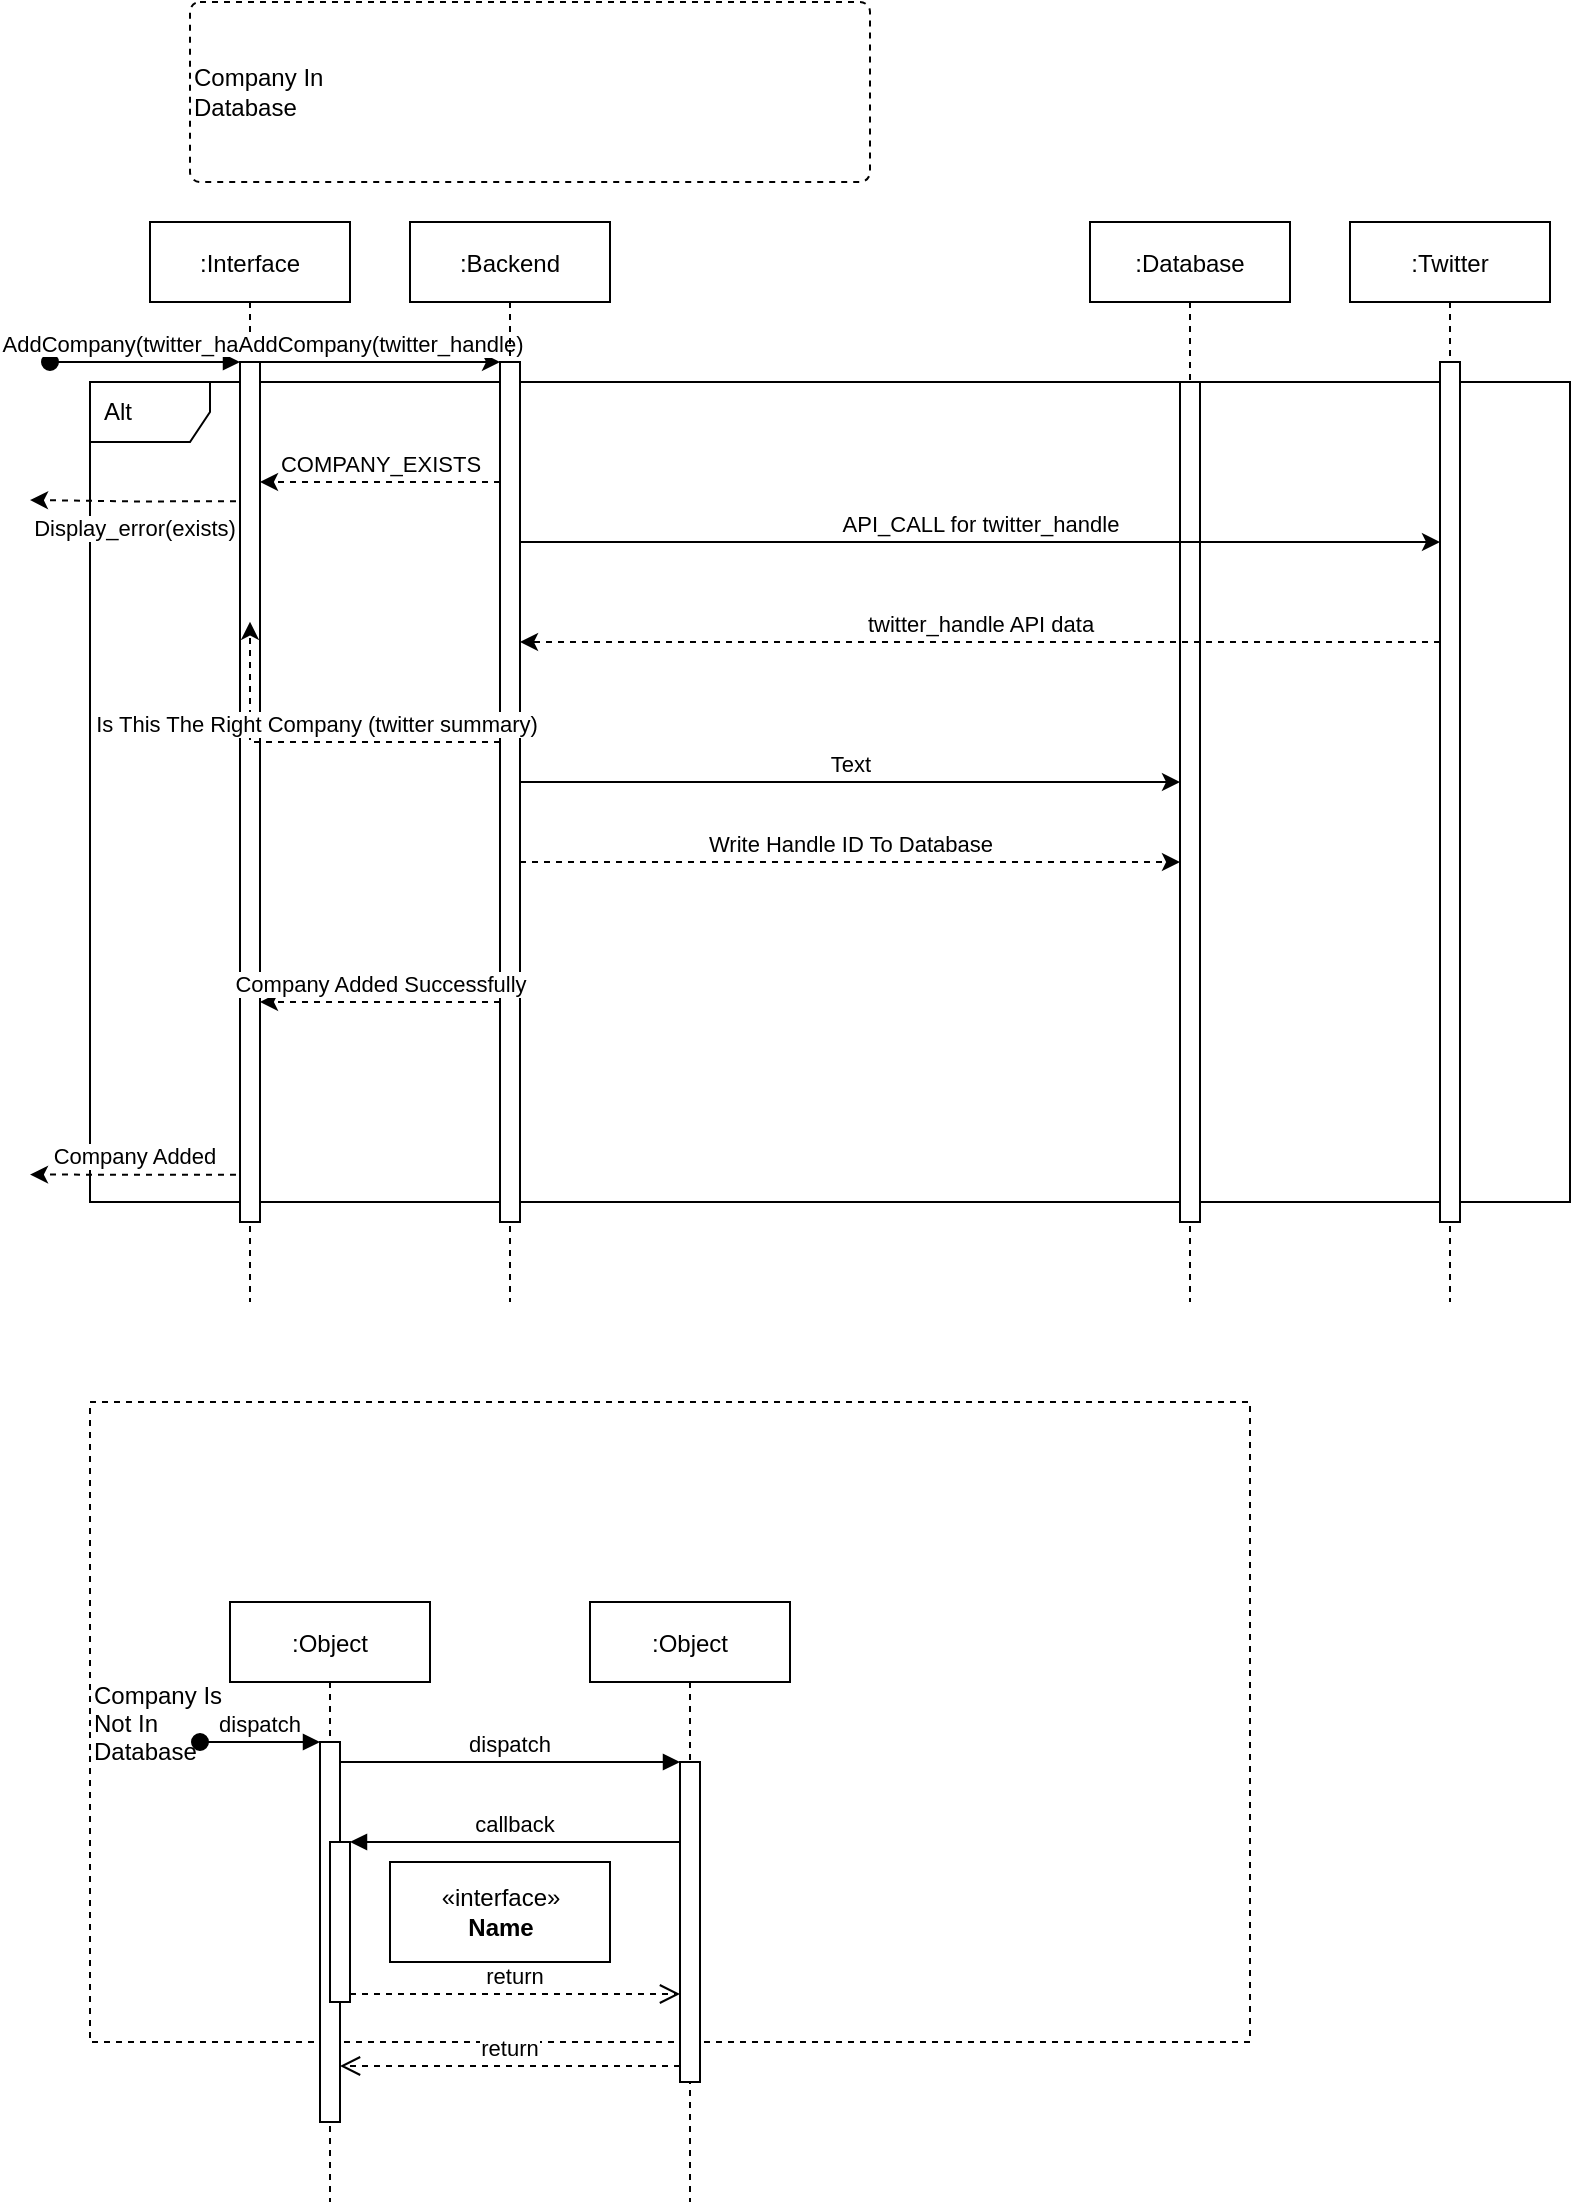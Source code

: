 <mxfile version="20.3.7" type="github">
  <diagram id="fekZhN-9DIX1WIRX_lU1" name="Page-1">
    <mxGraphModel dx="981" dy="1626" grid="1" gridSize="10" guides="1" tooltips="1" connect="1" arrows="1" fold="1" page="1" pageScale="1" pageWidth="850" pageHeight="1100" math="0" shadow="0">
      <root>
        <mxCell id="0" />
        <mxCell id="1" parent="0" />
        <mxCell id="9bxA_ej-zrlDuutFUla0-30" value="Alt" style="shape=umlFrame;whiteSpace=wrap;html=1;width=60;height=30;boundedLbl=1;verticalAlign=middle;align=left;spacingLeft=5;" vertex="1" parent="1">
          <mxGeometry x="70" y="150" width="740" height="410" as="geometry" />
        </mxCell>
        <mxCell id="9bxA_ej-zrlDuutFUla0-39" value="Company Is &#xa;Not In &#xa;Database" style="fontStyle=0;dashed=1;align=left;" vertex="1" parent="1">
          <mxGeometry x="70" y="660" width="580" height="320" as="geometry" />
        </mxCell>
        <mxCell id="9bxA_ej-zrlDuutFUla0-35" value="Company In &lt;br&gt;Database" style="html=1;align=left;verticalAlign=middle;rounded=1;absoluteArcSize=1;arcSize=10;dashed=1;" vertex="1" parent="1">
          <mxGeometry x="120" y="-40" width="340" height="90" as="geometry" />
        </mxCell>
        <mxCell id="9bxA_ej-zrlDuutFUla0-1" value=":Object" style="shape=umlLifeline;perimeter=lifelinePerimeter;container=1;collapsible=0;recursiveResize=0;rounded=0;shadow=0;strokeWidth=1;" vertex="1" parent="1">
          <mxGeometry x="140" y="760" width="100" height="300" as="geometry" />
        </mxCell>
        <mxCell id="9bxA_ej-zrlDuutFUla0-2" value="" style="points=[];perimeter=orthogonalPerimeter;rounded=0;shadow=0;strokeWidth=1;" vertex="1" parent="9bxA_ej-zrlDuutFUla0-1">
          <mxGeometry x="45" y="70" width="10" height="190" as="geometry" />
        </mxCell>
        <mxCell id="9bxA_ej-zrlDuutFUla0-3" value="dispatch" style="verticalAlign=bottom;startArrow=oval;endArrow=block;startSize=8;shadow=0;strokeWidth=1;" edge="1" parent="9bxA_ej-zrlDuutFUla0-1" target="9bxA_ej-zrlDuutFUla0-2">
          <mxGeometry relative="1" as="geometry">
            <mxPoint x="-15" y="70" as="sourcePoint" />
          </mxGeometry>
        </mxCell>
        <mxCell id="9bxA_ej-zrlDuutFUla0-4" value="" style="points=[];perimeter=orthogonalPerimeter;rounded=0;shadow=0;strokeWidth=1;" vertex="1" parent="9bxA_ej-zrlDuutFUla0-1">
          <mxGeometry x="50" y="120" width="10" height="80" as="geometry" />
        </mxCell>
        <mxCell id="9bxA_ej-zrlDuutFUla0-5" value=":Object" style="shape=umlLifeline;perimeter=lifelinePerimeter;container=1;collapsible=0;recursiveResize=0;rounded=0;shadow=0;strokeWidth=1;" vertex="1" parent="1">
          <mxGeometry x="320" y="760" width="100" height="300" as="geometry" />
        </mxCell>
        <mxCell id="9bxA_ej-zrlDuutFUla0-6" value="" style="points=[];perimeter=orthogonalPerimeter;rounded=0;shadow=0;strokeWidth=1;" vertex="1" parent="9bxA_ej-zrlDuutFUla0-5">
          <mxGeometry x="45" y="80" width="10" height="160" as="geometry" />
        </mxCell>
        <mxCell id="9bxA_ej-zrlDuutFUla0-7" value="return" style="verticalAlign=bottom;endArrow=open;dashed=1;endSize=8;exitX=0;exitY=0.95;shadow=0;strokeWidth=1;" edge="1" parent="1" source="9bxA_ej-zrlDuutFUla0-6" target="9bxA_ej-zrlDuutFUla0-2">
          <mxGeometry relative="1" as="geometry">
            <mxPoint x="295" y="916" as="targetPoint" />
          </mxGeometry>
        </mxCell>
        <mxCell id="9bxA_ej-zrlDuutFUla0-8" value="dispatch" style="verticalAlign=bottom;endArrow=block;entryX=0;entryY=0;shadow=0;strokeWidth=1;" edge="1" parent="1" source="9bxA_ej-zrlDuutFUla0-2" target="9bxA_ej-zrlDuutFUla0-6">
          <mxGeometry relative="1" as="geometry">
            <mxPoint x="295" y="840" as="sourcePoint" />
          </mxGeometry>
        </mxCell>
        <mxCell id="9bxA_ej-zrlDuutFUla0-9" value="callback" style="verticalAlign=bottom;endArrow=block;entryX=1;entryY=0;shadow=0;strokeWidth=1;" edge="1" parent="1" source="9bxA_ej-zrlDuutFUla0-6" target="9bxA_ej-zrlDuutFUla0-4">
          <mxGeometry relative="1" as="geometry">
            <mxPoint x="260" y="880" as="sourcePoint" />
          </mxGeometry>
        </mxCell>
        <mxCell id="9bxA_ej-zrlDuutFUla0-10" value="return" style="verticalAlign=bottom;endArrow=open;dashed=1;endSize=8;exitX=1;exitY=0.95;shadow=0;strokeWidth=1;" edge="1" parent="1" source="9bxA_ej-zrlDuutFUla0-4" target="9bxA_ej-zrlDuutFUla0-6">
          <mxGeometry relative="1" as="geometry">
            <mxPoint x="260" y="937" as="targetPoint" />
          </mxGeometry>
        </mxCell>
        <mxCell id="9bxA_ej-zrlDuutFUla0-11" value="&amp;laquo;interface&amp;raquo;&lt;br&gt;&lt;b&gt;Name&lt;/b&gt;" style="html=1;" vertex="1" parent="1">
          <mxGeometry x="220" y="890" width="110" height="50" as="geometry" />
        </mxCell>
        <mxCell id="9bxA_ej-zrlDuutFUla0-12" value=":Interface" style="shape=umlLifeline;perimeter=lifelinePerimeter;container=1;collapsible=0;recursiveResize=0;rounded=0;shadow=0;strokeWidth=1;" vertex="1" parent="1">
          <mxGeometry x="100" y="70" width="100" height="540" as="geometry" />
        </mxCell>
        <mxCell id="9bxA_ej-zrlDuutFUla0-13" value="" style="points=[];perimeter=orthogonalPerimeter;rounded=0;shadow=0;strokeWidth=1;" vertex="1" parent="9bxA_ej-zrlDuutFUla0-12">
          <mxGeometry x="45" y="70" width="10" height="430" as="geometry" />
        </mxCell>
        <mxCell id="9bxA_ej-zrlDuutFUla0-14" value="AddCompany(twitter_handle)" style="verticalAlign=bottom;startArrow=oval;endArrow=block;startSize=8;shadow=0;strokeWidth=1;" edge="1" parent="9bxA_ej-zrlDuutFUla0-12" target="9bxA_ej-zrlDuutFUla0-13">
          <mxGeometry relative="1" as="geometry">
            <mxPoint x="-50" y="70" as="sourcePoint" />
          </mxGeometry>
        </mxCell>
        <mxCell id="9bxA_ej-zrlDuutFUla0-20" value=":Database" style="shape=umlLifeline;perimeter=lifelinePerimeter;container=1;collapsible=0;recursiveResize=0;rounded=0;shadow=0;strokeWidth=1;" vertex="1" parent="1">
          <mxGeometry x="570" y="70" width="100" height="540" as="geometry" />
        </mxCell>
        <mxCell id="9bxA_ej-zrlDuutFUla0-21" value="" style="points=[];perimeter=orthogonalPerimeter;rounded=0;shadow=0;strokeWidth=1;" vertex="1" parent="9bxA_ej-zrlDuutFUla0-20">
          <mxGeometry x="45" y="80" width="10" height="420" as="geometry" />
        </mxCell>
        <mxCell id="9bxA_ej-zrlDuutFUla0-29" value="AddCompany(twitter_handle)" style="edgeStyle=orthogonalEdgeStyle;rounded=0;orthogonalLoop=1;jettySize=auto;html=1;startArrow=none;startFill=0;endArrow=classic;endFill=1;labelPosition=center;verticalLabelPosition=top;align=center;verticalAlign=bottom;" edge="1" parent="1" source="9bxA_ej-zrlDuutFUla0-13" target="9bxA_ej-zrlDuutFUla0-41">
          <mxGeometry relative="1" as="geometry">
            <mxPoint x="300" y="140" as="targetPoint" />
            <Array as="points">
              <mxPoint x="240" y="140" />
              <mxPoint x="240" y="140" />
            </Array>
          </mxGeometry>
        </mxCell>
        <mxCell id="9bxA_ej-zrlDuutFUla0-37" value="COMPANY_EXISTS" style="edgeStyle=orthogonalEdgeStyle;rounded=0;orthogonalLoop=1;jettySize=auto;html=1;startArrow=none;startFill=0;endArrow=classic;endFill=1;dashed=1;labelPosition=center;verticalLabelPosition=top;align=center;verticalAlign=bottom;" edge="1" parent="1" source="9bxA_ej-zrlDuutFUla0-41" target="9bxA_ej-zrlDuutFUla0-13">
          <mxGeometry relative="1" as="geometry">
            <Array as="points">
              <mxPoint x="250" y="200" />
              <mxPoint x="250" y="200" />
            </Array>
          </mxGeometry>
        </mxCell>
        <mxCell id="9bxA_ej-zrlDuutFUla0-38" value="Display_error(exists)" style="edgeStyle=orthogonalEdgeStyle;rounded=0;orthogonalLoop=1;jettySize=auto;html=1;dashed=1;startArrow=none;startFill=0;endArrow=classic;endFill=1;labelPosition=center;verticalLabelPosition=bottom;align=center;verticalAlign=top;exitX=-0.2;exitY=0.162;exitDx=0;exitDy=0;exitPerimeter=0;" edge="1" parent="1" source="9bxA_ej-zrlDuutFUla0-13">
          <mxGeometry relative="1" as="geometry">
            <mxPoint x="40" y="209" as="targetPoint" />
            <Array as="points">
              <mxPoint x="91" y="210" />
            </Array>
          </mxGeometry>
        </mxCell>
        <mxCell id="9bxA_ej-zrlDuutFUla0-40" value=":Backend" style="shape=umlLifeline;perimeter=lifelinePerimeter;container=1;collapsible=0;recursiveResize=0;rounded=0;shadow=0;strokeWidth=1;" vertex="1" parent="1">
          <mxGeometry x="230" y="70" width="100" height="540" as="geometry" />
        </mxCell>
        <mxCell id="9bxA_ej-zrlDuutFUla0-41" value="" style="points=[];perimeter=orthogonalPerimeter;rounded=0;shadow=0;strokeWidth=1;" vertex="1" parent="9bxA_ej-zrlDuutFUla0-40">
          <mxGeometry x="45" y="70" width="10" height="430" as="geometry" />
        </mxCell>
        <mxCell id="9bxA_ej-zrlDuutFUla0-43" value=":Twitter" style="shape=umlLifeline;perimeter=lifelinePerimeter;container=1;collapsible=0;recursiveResize=0;rounded=0;shadow=0;strokeWidth=1;" vertex="1" parent="1">
          <mxGeometry x="700" y="70" width="100" height="540" as="geometry" />
        </mxCell>
        <mxCell id="9bxA_ej-zrlDuutFUla0-44" value="" style="points=[];perimeter=orthogonalPerimeter;rounded=0;shadow=0;strokeWidth=1;" vertex="1" parent="9bxA_ej-zrlDuutFUla0-43">
          <mxGeometry x="45" y="70" width="10" height="430" as="geometry" />
        </mxCell>
        <mxCell id="9bxA_ej-zrlDuutFUla0-45" value="API_CALL for twitter_handle" style="edgeStyle=orthogonalEdgeStyle;rounded=0;orthogonalLoop=1;jettySize=auto;html=1;startArrow=none;startFill=0;endArrow=classic;endFill=1;labelPosition=center;verticalLabelPosition=top;align=center;verticalAlign=bottom;" edge="1" parent="1" source="9bxA_ej-zrlDuutFUla0-41" target="9bxA_ej-zrlDuutFUla0-44">
          <mxGeometry relative="1" as="geometry">
            <mxPoint x="480" y="270" as="sourcePoint" />
            <Array as="points">
              <mxPoint x="370" y="230" />
              <mxPoint x="370" y="230" />
            </Array>
          </mxGeometry>
        </mxCell>
        <mxCell id="9bxA_ej-zrlDuutFUla0-46" value="twitter_handle API data" style="edgeStyle=orthogonalEdgeStyle;rounded=0;orthogonalLoop=1;jettySize=auto;html=1;startArrow=none;startFill=0;endArrow=classic;endFill=1;dashed=1;labelPosition=center;verticalLabelPosition=top;align=center;verticalAlign=bottom;" edge="1" parent="1" source="9bxA_ej-zrlDuutFUla0-44" target="9bxA_ej-zrlDuutFUla0-41">
          <mxGeometry relative="1" as="geometry">
            <Array as="points">
              <mxPoint x="400" y="280" />
              <mxPoint x="400" y="280" />
            </Array>
          </mxGeometry>
        </mxCell>
        <mxCell id="9bxA_ej-zrlDuutFUla0-47" value="Write Handle ID To Database" style="edgeStyle=orthogonalEdgeStyle;rounded=0;orthogonalLoop=1;jettySize=auto;html=1;dashed=1;startArrow=none;startFill=0;endArrow=classic;endFill=1;labelPosition=center;verticalLabelPosition=top;align=center;verticalAlign=bottom;" edge="1" parent="1" source="9bxA_ej-zrlDuutFUla0-41" target="9bxA_ej-zrlDuutFUla0-21">
          <mxGeometry relative="1" as="geometry">
            <Array as="points">
              <mxPoint x="390" y="390" />
              <mxPoint x="390" y="390" />
            </Array>
          </mxGeometry>
        </mxCell>
        <mxCell id="9bxA_ej-zrlDuutFUla0-48" value="Company Added Successfully" style="edgeStyle=orthogonalEdgeStyle;rounded=0;orthogonalLoop=1;jettySize=auto;html=1;dashed=1;startArrow=none;startFill=0;endArrow=classic;endFill=1;labelPosition=center;verticalLabelPosition=top;align=center;verticalAlign=bottom;" edge="1" parent="1" source="9bxA_ej-zrlDuutFUla0-41" target="9bxA_ej-zrlDuutFUla0-13">
          <mxGeometry relative="1" as="geometry">
            <Array as="points">
              <mxPoint x="210" y="460" />
              <mxPoint x="210" y="460" />
            </Array>
          </mxGeometry>
        </mxCell>
        <mxCell id="9bxA_ej-zrlDuutFUla0-49" value="Company Added" style="edgeStyle=orthogonalEdgeStyle;rounded=0;orthogonalLoop=1;jettySize=auto;html=1;dashed=1;startArrow=none;startFill=0;endArrow=classic;endFill=1;labelPosition=center;verticalLabelPosition=top;align=center;verticalAlign=bottom;exitX=-0.2;exitY=0.945;exitDx=0;exitDy=0;exitPerimeter=0;" edge="1" parent="1" source="9bxA_ej-zrlDuutFUla0-13">
          <mxGeometry relative="1" as="geometry">
            <mxPoint x="40" y="546" as="targetPoint" />
            <Array as="points">
              <mxPoint x="40" y="546" />
              <mxPoint x="30" y="546" />
            </Array>
          </mxGeometry>
        </mxCell>
        <mxCell id="9bxA_ej-zrlDuutFUla0-50" value="Is This The Right Company (twitter summary)" style="edgeStyle=orthogonalEdgeStyle;rounded=0;orthogonalLoop=1;jettySize=auto;html=1;entryX=0.5;entryY=0.302;entryDx=0;entryDy=0;entryPerimeter=0;dashed=1;startArrow=none;startFill=0;endArrow=classic;endFill=1;labelPosition=center;verticalLabelPosition=top;align=center;verticalAlign=bottom;" edge="1" parent="1" source="9bxA_ej-zrlDuutFUla0-41" target="9bxA_ej-zrlDuutFUla0-13">
          <mxGeometry relative="1" as="geometry">
            <Array as="points">
              <mxPoint x="190" y="330" />
              <mxPoint x="190" y="330" />
            </Array>
          </mxGeometry>
        </mxCell>
        <mxCell id="9bxA_ej-zrlDuutFUla0-57" value="Text" style="edgeStyle=orthogonalEdgeStyle;rounded=0;orthogonalLoop=1;jettySize=auto;html=1;startArrow=none;startFill=0;endArrow=classic;endFill=1;labelPosition=center;verticalLabelPosition=top;align=center;verticalAlign=bottom;" edge="1" parent="1" source="9bxA_ej-zrlDuutFUla0-41" target="9bxA_ej-zrlDuutFUla0-21">
          <mxGeometry relative="1" as="geometry">
            <Array as="points">
              <mxPoint x="570" y="350" />
              <mxPoint x="570" y="350" />
            </Array>
          </mxGeometry>
        </mxCell>
      </root>
    </mxGraphModel>
  </diagram>
</mxfile>
